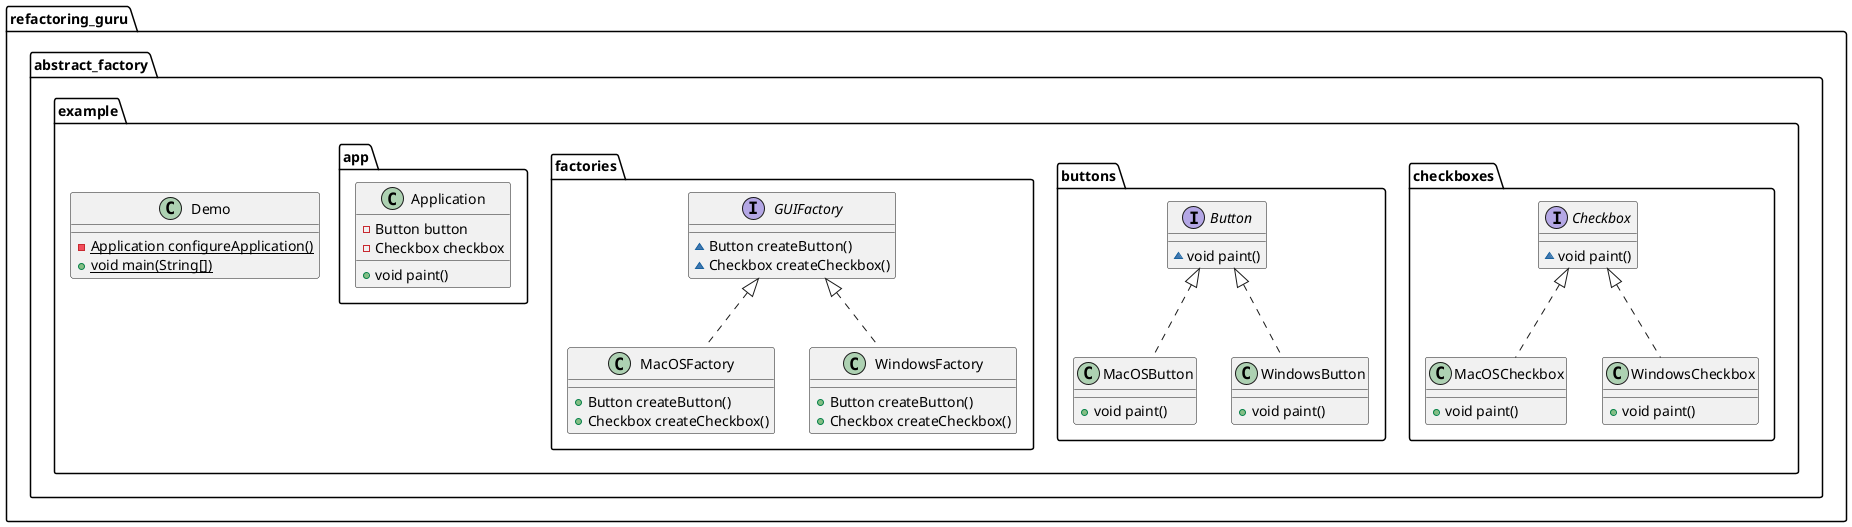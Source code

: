 @startuml
class refactoring_guru.abstract_factory.example.checkboxes.MacOSCheckbox {
+ void paint()
}

class refactoring_guru.abstract_factory.example.buttons.MacOSButton {
+ void paint()
}

interface refactoring_guru.abstract_factory.example.factories.GUIFactory {
~ Button createButton()
~ Checkbox createCheckbox()
}

class refactoring_guru.abstract_factory.example.app.Application {
- Button button
- Checkbox checkbox
+ void paint()
}


class refactoring_guru.abstract_factory.example.factories.MacOSFactory {
+ Button createButton()
+ Checkbox createCheckbox()
}

class refactoring_guru.abstract_factory.example.buttons.WindowsButton {
+ void paint()
}

class refactoring_guru.abstract_factory.example.checkboxes.WindowsCheckbox {
+ void paint()
}

interface refactoring_guru.abstract_factory.example.checkboxes.Checkbox {
~ void paint()
}

class refactoring_guru.abstract_factory.example.factories.WindowsFactory {
+ Button createButton()
+ Checkbox createCheckbox()
}

interface refactoring_guru.abstract_factory.example.buttons.Button {
~ void paint()
}

class refactoring_guru.abstract_factory.example.Demo {
- {static} Application configureApplication()
+ {static} void main(String[])
}



refactoring_guru.abstract_factory.example.checkboxes.Checkbox <|.. refactoring_guru.abstract_factory.example.checkboxes.MacOSCheckbox
refactoring_guru.abstract_factory.example.buttons.Button <|.. refactoring_guru.abstract_factory.example.buttons.MacOSButton
refactoring_guru.abstract_factory.example.factories.GUIFactory <|.. refactoring_guru.abstract_factory.example.factories.MacOSFactory
refactoring_guru.abstract_factory.example.buttons.Button <|.. refactoring_guru.abstract_factory.example.buttons.WindowsButton
refactoring_guru.abstract_factory.example.checkboxes.Checkbox <|.. refactoring_guru.abstract_factory.example.checkboxes.WindowsCheckbox
refactoring_guru.abstract_factory.example.factories.GUIFactory <|.. refactoring_guru.abstract_factory.example.factories.WindowsFactory
@enduml